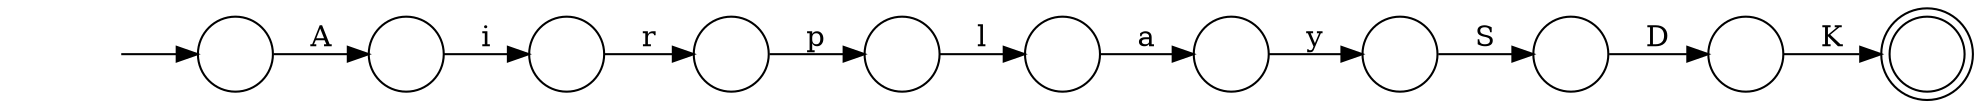 digraph Automaton {
  rankdir = LR;
  0 [shape=circle,label=""];
  0 -> 6 [label="i"]
  1 [shape=circle,label=""];
  1 -> 8 [label="K"]
  2 [shape=circle,label=""];
  2 -> 9 [label="l"]
  3 [shape=circle,label=""];
  3 -> 7 [label="y"]
  4 [shape=circle,label=""];
  initial [shape=plaintext,label=""];
  initial -> 4
  4 -> 0 [label="A"]
  5 [shape=circle,label=""];
  5 -> 1 [label="D"]
  6 [shape=circle,label=""];
  6 -> 10 [label="r"]
  7 [shape=circle,label=""];
  7 -> 5 [label="S"]
  8 [shape=doublecircle,label=""];
  9 [shape=circle,label=""];
  9 -> 3 [label="a"]
  10 [shape=circle,label=""];
  10 -> 2 [label="p"]
}
